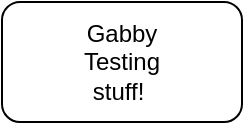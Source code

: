 <mxfile version="14.4.3" type="device"><diagram id="vdIgx19d4W3on7pTQ3r0" name="Page-1"><mxGraphModel dx="1246" dy="756" grid="1" gridSize="10" guides="1" tooltips="1" connect="1" arrows="1" fold="1" page="1" pageScale="1" pageWidth="850" pageHeight="1100" math="0" shadow="0"><root><mxCell id="0"/><mxCell id="1" parent="0"/><mxCell id="7IGWjox_QaMzdULycny2-1" value="" style="rounded=1;whiteSpace=wrap;html=1;" parent="1" vertex="1"><mxGeometry x="130" y="150" width="120" height="60" as="geometry"/></mxCell><mxCell id="7IGWjox_QaMzdULycny2-2" value="Gabby Testing stuff!&amp;nbsp;" style="text;html=1;strokeColor=none;fillColor=none;align=center;verticalAlign=middle;whiteSpace=wrap;rounded=0;" parent="1" vertex="1"><mxGeometry x="170" y="170" width="40" height="20" as="geometry"/></mxCell></root></mxGraphModel></diagram></mxfile>